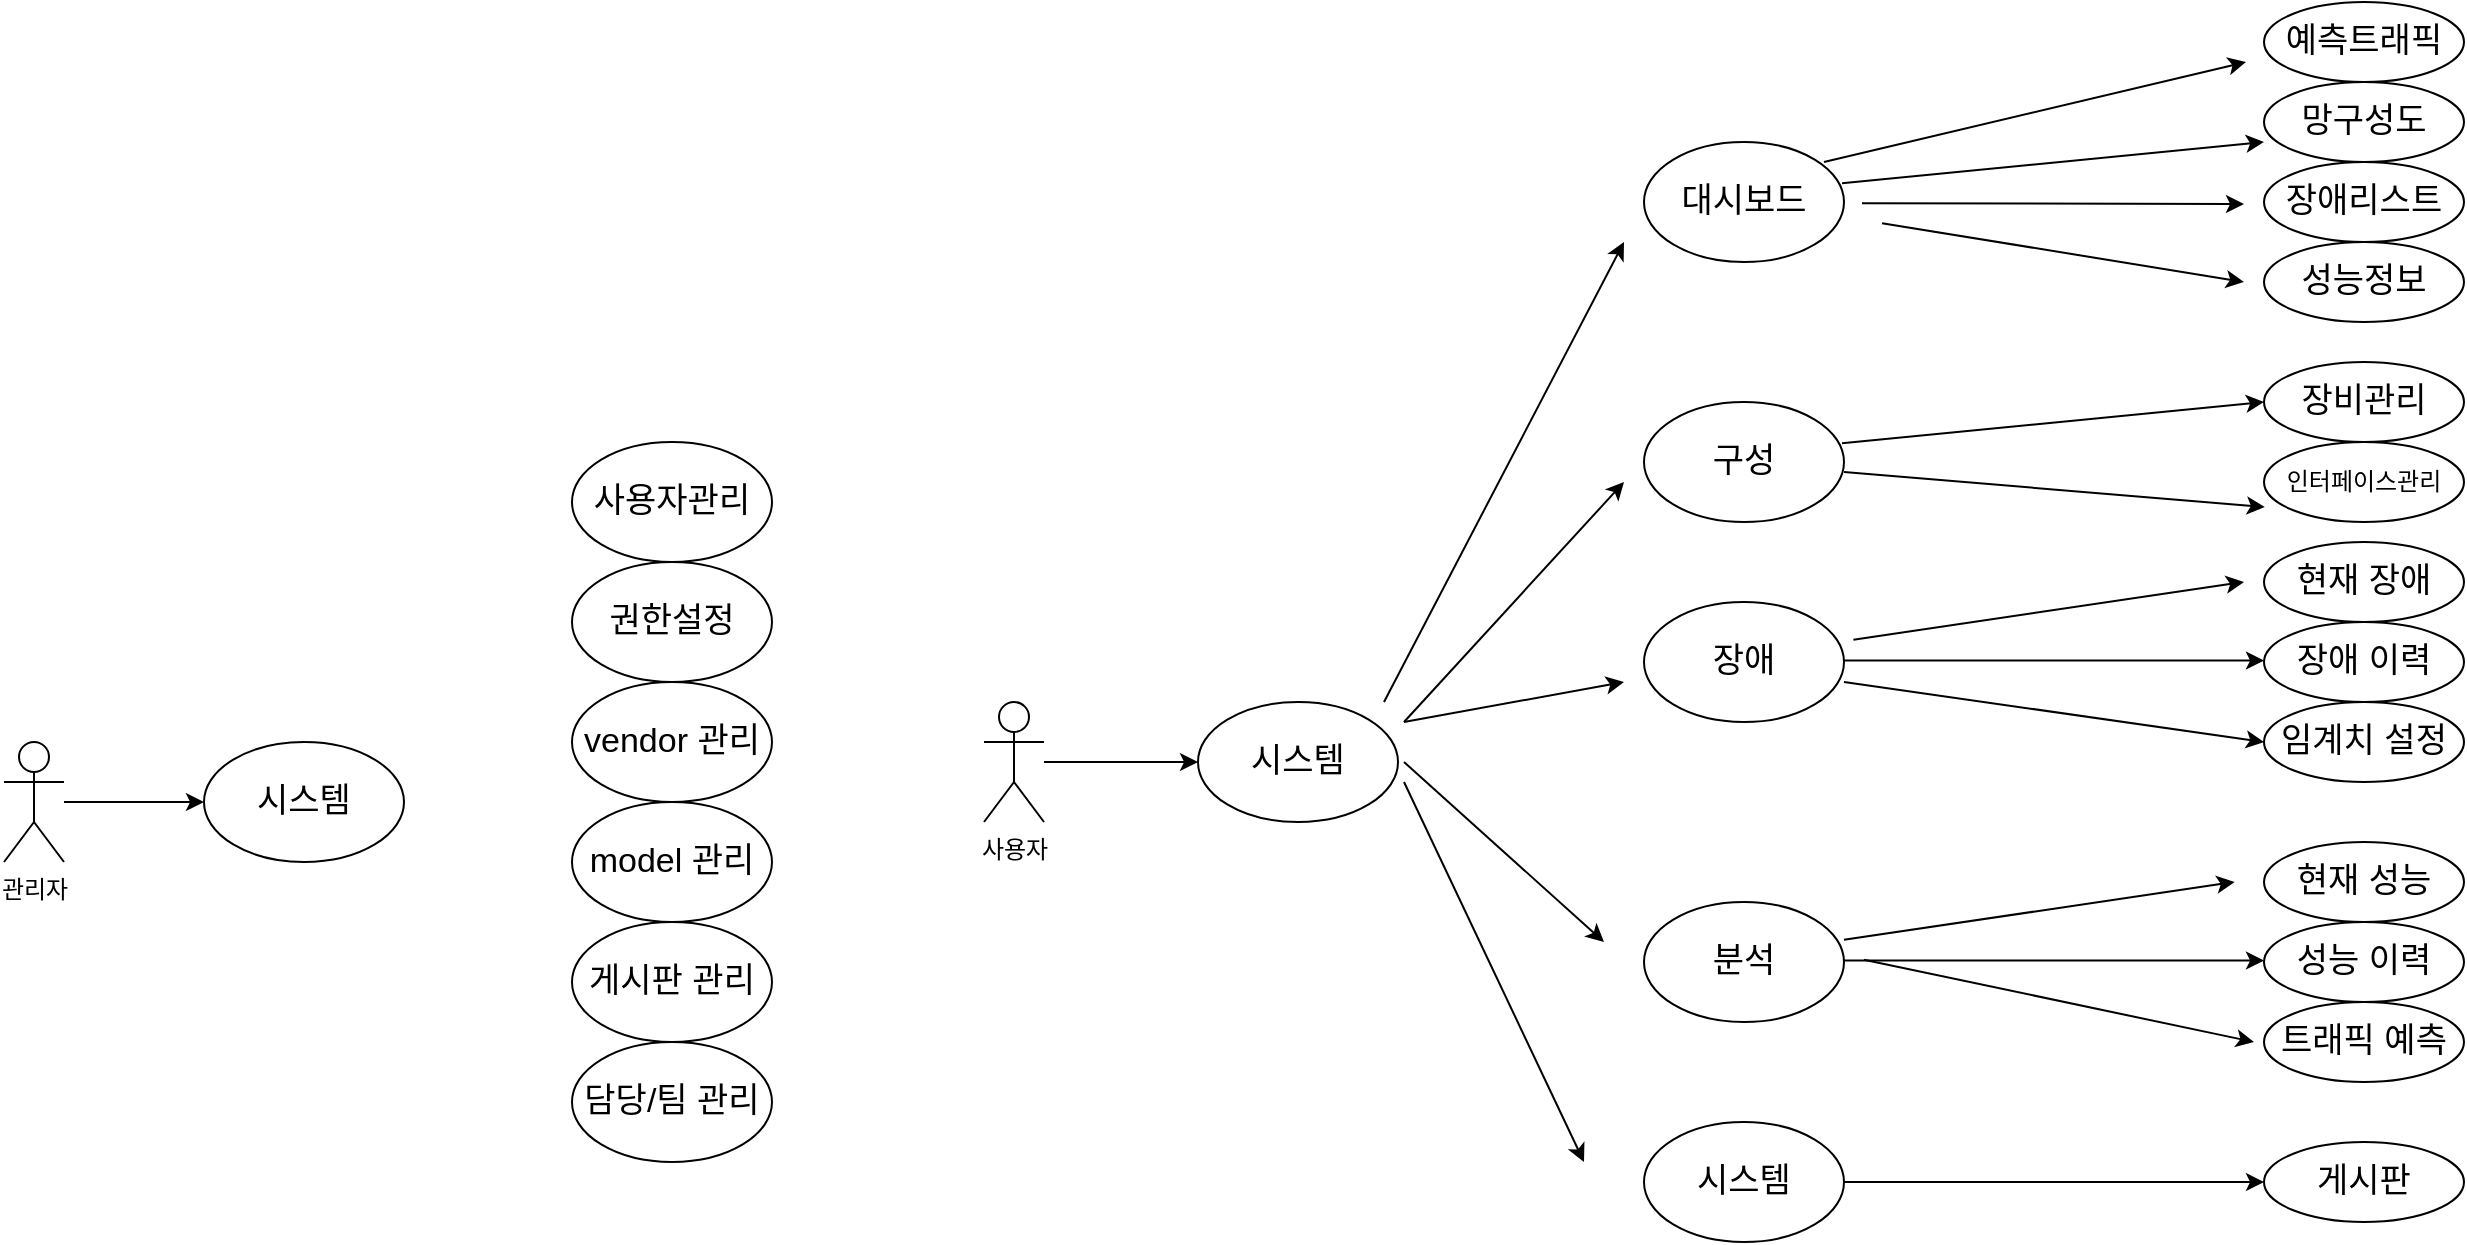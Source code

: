 <mxfile version="13.7.5" type="github">
  <diagram id="CMNNF_iN8LCqm6YEhbqh" name="Page-1">
    <mxGraphModel dx="607" dy="1705" grid="1" gridSize="10" guides="1" tooltips="1" connect="1" arrows="1" fold="1" page="1" pageScale="1" pageWidth="827" pageHeight="1169" math="0" shadow="0">
      <root>
        <mxCell id="0" />
        <mxCell id="1" parent="0" />
        <mxCell id="xpe-EQebToKwT1VYYYNh-7" value="" style="edgeStyle=orthogonalEdgeStyle;rounded=0;orthogonalLoop=1;jettySize=auto;html=1;" edge="1" parent="1" source="xpe-EQebToKwT1VYYYNh-1" target="xpe-EQebToKwT1VYYYNh-6">
          <mxGeometry relative="1" as="geometry" />
        </mxCell>
        <mxCell id="xpe-EQebToKwT1VYYYNh-1" value="관리자" style="shape=umlActor;verticalLabelPosition=bottom;verticalAlign=top;html=1;outlineConnect=0;" vertex="1" parent="1">
          <mxGeometry x="130" y="250" width="30" height="60" as="geometry" />
        </mxCell>
        <mxCell id="xpe-EQebToKwT1VYYYNh-16" value="" style="edgeStyle=orthogonalEdgeStyle;rounded=0;orthogonalLoop=1;jettySize=auto;html=1;" edge="1" parent="1" source="xpe-EQebToKwT1VYYYNh-3" target="xpe-EQebToKwT1VYYYNh-15">
          <mxGeometry relative="1" as="geometry" />
        </mxCell>
        <mxCell id="xpe-EQebToKwT1VYYYNh-3" value="사용자" style="shape=umlActor;verticalLabelPosition=bottom;verticalAlign=top;html=1;outlineConnect=0;" vertex="1" parent="1">
          <mxGeometry x="620" y="230" width="30" height="60" as="geometry" />
        </mxCell>
        <mxCell id="xpe-EQebToKwT1VYYYNh-6" value="&lt;font style=&quot;font-size: 17px&quot;&gt;시스템&lt;/font&gt;" style="ellipse;whiteSpace=wrap;html=1;" vertex="1" parent="1">
          <mxGeometry x="230" y="250" width="100" height="60" as="geometry" />
        </mxCell>
        <mxCell id="xpe-EQebToKwT1VYYYNh-9" value="&lt;span style=&quot;font-size: 17px&quot;&gt;권한설정&lt;/span&gt;" style="ellipse;whiteSpace=wrap;html=1;" vertex="1" parent="1">
          <mxGeometry x="414" y="160" width="100" height="60" as="geometry" />
        </mxCell>
        <mxCell id="xpe-EQebToKwT1VYYYNh-10" value="&lt;font style=&quot;font-size: 17px&quot;&gt;사용자관리&lt;/font&gt;" style="ellipse;whiteSpace=wrap;html=1;" vertex="1" parent="1">
          <mxGeometry x="414" y="100" width="100" height="60" as="geometry" />
        </mxCell>
        <mxCell id="xpe-EQebToKwT1VYYYNh-11" value="&lt;span style=&quot;font-size: 17px&quot;&gt;vendor 관리&lt;/span&gt;" style="ellipse;whiteSpace=wrap;html=1;" vertex="1" parent="1">
          <mxGeometry x="414" y="220" width="100" height="60" as="geometry" />
        </mxCell>
        <mxCell id="xpe-EQebToKwT1VYYYNh-12" value="&lt;font style=&quot;font-size: 17px&quot;&gt;model 관리&lt;/font&gt;" style="ellipse;whiteSpace=wrap;html=1;" vertex="1" parent="1">
          <mxGeometry x="414" y="280" width="100" height="60" as="geometry" />
        </mxCell>
        <mxCell id="xpe-EQebToKwT1VYYYNh-13" value="&lt;span style=&quot;font-size: 17px&quot;&gt;담당/팀 관리&lt;/span&gt;" style="ellipse;whiteSpace=wrap;html=1;" vertex="1" parent="1">
          <mxGeometry x="414" y="400" width="100" height="60" as="geometry" />
        </mxCell>
        <mxCell id="xpe-EQebToKwT1VYYYNh-14" value="&lt;font style=&quot;font-size: 17px&quot;&gt;게시판 관리&lt;/font&gt;" style="ellipse;whiteSpace=wrap;html=1;" vertex="1" parent="1">
          <mxGeometry x="414" y="340" width="100" height="60" as="geometry" />
        </mxCell>
        <mxCell id="xpe-EQebToKwT1VYYYNh-15" value="&lt;font style=&quot;font-size: 17px&quot;&gt;시스템&lt;/font&gt;" style="ellipse;whiteSpace=wrap;html=1;" vertex="1" parent="1">
          <mxGeometry x="727" y="230" width="100" height="60" as="geometry" />
        </mxCell>
        <mxCell id="xpe-EQebToKwT1VYYYNh-19" value="&lt;span style=&quot;font-size: 17px&quot;&gt;구성&lt;/span&gt;" style="ellipse;whiteSpace=wrap;html=1;" vertex="1" parent="1">
          <mxGeometry x="950" y="80" width="100" height="60" as="geometry" />
        </mxCell>
        <mxCell id="xpe-EQebToKwT1VYYYNh-20" value="&lt;font style=&quot;font-size: 17px&quot;&gt;대시보드&lt;/font&gt;" style="ellipse;whiteSpace=wrap;html=1;" vertex="1" parent="1">
          <mxGeometry x="950" y="-50" width="100" height="60" as="geometry" />
        </mxCell>
        <mxCell id="xpe-EQebToKwT1VYYYNh-21" value="&lt;span style=&quot;font-size: 17px&quot;&gt;장애&lt;/span&gt;" style="ellipse;whiteSpace=wrap;html=1;" vertex="1" parent="1">
          <mxGeometry x="950" y="180" width="100" height="60" as="geometry" />
        </mxCell>
        <mxCell id="xpe-EQebToKwT1VYYYNh-22" value="&lt;span style=&quot;font-size: 17px&quot;&gt;분석&lt;/span&gt;" style="ellipse;whiteSpace=wrap;html=1;" vertex="1" parent="1">
          <mxGeometry x="950" y="330" width="100" height="60" as="geometry" />
        </mxCell>
        <mxCell id="xpe-EQebToKwT1VYYYNh-43" value="" style="edgeStyle=orthogonalEdgeStyle;rounded=0;orthogonalLoop=1;jettySize=auto;html=1;entryX=0;entryY=0.5;entryDx=0;entryDy=0;" edge="1" parent="1" source="xpe-EQebToKwT1VYYYNh-23" target="xpe-EQebToKwT1VYYYNh-41">
          <mxGeometry relative="1" as="geometry">
            <mxPoint x="1130" y="470" as="targetPoint" />
          </mxGeometry>
        </mxCell>
        <mxCell id="xpe-EQebToKwT1VYYYNh-23" value="&lt;span style=&quot;font-size: 17px&quot;&gt;시스템&lt;/span&gt;" style="ellipse;whiteSpace=wrap;html=1;" vertex="1" parent="1">
          <mxGeometry x="950" y="440" width="100" height="60" as="geometry" />
        </mxCell>
        <mxCell id="xpe-EQebToKwT1VYYYNh-27" value="&lt;span style=&quot;font-size: 17px&quot;&gt;망구성도&lt;/span&gt;" style="ellipse;whiteSpace=wrap;html=1;" vertex="1" parent="1">
          <mxGeometry x="1260" y="-80" width="100" height="40" as="geometry" />
        </mxCell>
        <mxCell id="xpe-EQebToKwT1VYYYNh-28" value="&lt;span style=&quot;font-size: 17px&quot;&gt;예측트래픽&lt;/span&gt;" style="ellipse;whiteSpace=wrap;html=1;" vertex="1" parent="1">
          <mxGeometry x="1260" y="-120" width="100" height="40" as="geometry" />
        </mxCell>
        <mxCell id="xpe-EQebToKwT1VYYYNh-29" value="&lt;span style=&quot;font-size: 17px&quot;&gt;장애리스트&lt;/span&gt;" style="ellipse;whiteSpace=wrap;html=1;" vertex="1" parent="1">
          <mxGeometry x="1260" y="-40" width="100" height="40" as="geometry" />
        </mxCell>
        <mxCell id="xpe-EQebToKwT1VYYYNh-30" value="&lt;span style=&quot;font-size: 17px&quot;&gt;성능정보&lt;/span&gt;" style="ellipse;whiteSpace=wrap;html=1;" vertex="1" parent="1">
          <mxGeometry x="1260" width="100" height="40" as="geometry" />
        </mxCell>
        <mxCell id="xpe-EQebToKwT1VYYYNh-32" value="&lt;span style=&quot;font-size: 17px&quot;&gt;장비관리&lt;/span&gt;" style="ellipse;whiteSpace=wrap;html=1;" vertex="1" parent="1">
          <mxGeometry x="1260" y="60" width="100" height="40" as="geometry" />
        </mxCell>
        <mxCell id="xpe-EQebToKwT1VYYYNh-33" value="&lt;font style=&quot;font-size: 12px&quot;&gt;인터페이스관리&lt;/font&gt;" style="ellipse;whiteSpace=wrap;html=1;" vertex="1" parent="1">
          <mxGeometry x="1260" y="100" width="100" height="40" as="geometry" />
        </mxCell>
        <mxCell id="xpe-EQebToKwT1VYYYNh-34" value="&lt;span style=&quot;font-size: 17px&quot;&gt;현재 장애&lt;/span&gt;" style="ellipse;whiteSpace=wrap;html=1;" vertex="1" parent="1">
          <mxGeometry x="1260" y="150" width="100" height="40" as="geometry" />
        </mxCell>
        <mxCell id="xpe-EQebToKwT1VYYYNh-35" value="&lt;span style=&quot;font-size: 17px&quot;&gt;장애 이력&lt;/span&gt;" style="ellipse;whiteSpace=wrap;html=1;" vertex="1" parent="1">
          <mxGeometry x="1260" y="190" width="100" height="40" as="geometry" />
        </mxCell>
        <mxCell id="xpe-EQebToKwT1VYYYNh-36" value="&lt;span style=&quot;font-size: 17px&quot;&gt;임계치 설정&lt;/span&gt;" style="ellipse;whiteSpace=wrap;html=1;" vertex="1" parent="1">
          <mxGeometry x="1260" y="230" width="100" height="40" as="geometry" />
        </mxCell>
        <mxCell id="xpe-EQebToKwT1VYYYNh-38" value="&lt;span style=&quot;font-size: 17px&quot;&gt;현재 성능&lt;/span&gt;" style="ellipse;whiteSpace=wrap;html=1;" vertex="1" parent="1">
          <mxGeometry x="1260" y="300" width="100" height="40" as="geometry" />
        </mxCell>
        <mxCell id="xpe-EQebToKwT1VYYYNh-39" value="&lt;span style=&quot;font-size: 17px&quot;&gt;성능 이력&lt;/span&gt;" style="ellipse;whiteSpace=wrap;html=1;" vertex="1" parent="1">
          <mxGeometry x="1260" y="340" width="100" height="40" as="geometry" />
        </mxCell>
        <mxCell id="xpe-EQebToKwT1VYYYNh-40" value="&lt;span style=&quot;font-size: 17px&quot;&gt;트래픽 예측&lt;/span&gt;" style="ellipse;whiteSpace=wrap;html=1;" vertex="1" parent="1">
          <mxGeometry x="1260" y="380" width="100" height="40" as="geometry" />
        </mxCell>
        <mxCell id="xpe-EQebToKwT1VYYYNh-41" value="&lt;span style=&quot;font-size: 17px&quot;&gt;게시판&lt;/span&gt;" style="ellipse;whiteSpace=wrap;html=1;" vertex="1" parent="1">
          <mxGeometry x="1260" y="450" width="100" height="40" as="geometry" />
        </mxCell>
        <mxCell id="xpe-EQebToKwT1VYYYNh-44" value="" style="edgeStyle=orthogonalEdgeStyle;rounded=0;orthogonalLoop=1;jettySize=auto;html=1;entryX=0;entryY=0.5;entryDx=0;entryDy=0;" edge="1" parent="1">
          <mxGeometry relative="1" as="geometry">
            <mxPoint x="1050" y="359.29" as="sourcePoint" />
            <mxPoint x="1260.0" y="359.29" as="targetPoint" />
          </mxGeometry>
        </mxCell>
        <mxCell id="xpe-EQebToKwT1VYYYNh-45" value="" style="edgeStyle=orthogonalEdgeStyle;rounded=0;orthogonalLoop=1;jettySize=auto;html=1;entryX=0;entryY=0.5;entryDx=0;entryDy=0;" edge="1" parent="1">
          <mxGeometry relative="1" as="geometry">
            <mxPoint x="1050" y="209.29" as="sourcePoint" />
            <mxPoint x="1260.0" y="209.29" as="targetPoint" />
          </mxGeometry>
        </mxCell>
        <mxCell id="xpe-EQebToKwT1VYYYNh-48" value="" style="endArrow=classic;html=1;" edge="1" parent="1">
          <mxGeometry width="50" height="50" relative="1" as="geometry">
            <mxPoint x="820" y="230" as="sourcePoint" />
            <mxPoint x="940" as="targetPoint" />
          </mxGeometry>
        </mxCell>
        <mxCell id="xpe-EQebToKwT1VYYYNh-49" value="" style="endArrow=classic;html=1;" edge="1" parent="1">
          <mxGeometry width="50" height="50" relative="1" as="geometry">
            <mxPoint x="830" y="270" as="sourcePoint" />
            <mxPoint x="920" y="460" as="targetPoint" />
          </mxGeometry>
        </mxCell>
        <mxCell id="xpe-EQebToKwT1VYYYNh-50" value="" style="endArrow=classic;html=1;" edge="1" parent="1">
          <mxGeometry width="50" height="50" relative="1" as="geometry">
            <mxPoint x="830" y="260" as="sourcePoint" />
            <mxPoint x="930" y="350" as="targetPoint" />
          </mxGeometry>
        </mxCell>
        <mxCell id="xpe-EQebToKwT1VYYYNh-51" value="" style="endArrow=classic;html=1;" edge="1" parent="1">
          <mxGeometry width="50" height="50" relative="1" as="geometry">
            <mxPoint x="830" y="240" as="sourcePoint" />
            <mxPoint x="940" y="220" as="targetPoint" />
          </mxGeometry>
        </mxCell>
        <mxCell id="xpe-EQebToKwT1VYYYNh-52" value="" style="endArrow=classic;html=1;" edge="1" parent="1">
          <mxGeometry width="50" height="50" relative="1" as="geometry">
            <mxPoint x="830" y="240" as="sourcePoint" />
            <mxPoint x="940" y="120" as="targetPoint" />
          </mxGeometry>
        </mxCell>
        <mxCell id="xpe-EQebToKwT1VYYYNh-54" value="" style="endArrow=classic;html=1;exitX=1.047;exitY=0.314;exitDx=0;exitDy=0;exitPerimeter=0;" edge="1" parent="1" source="xpe-EQebToKwT1VYYYNh-21">
          <mxGeometry width="50" height="50" relative="1" as="geometry">
            <mxPoint x="1050" y="210" as="sourcePoint" />
            <mxPoint x="1250" y="170" as="targetPoint" />
          </mxGeometry>
        </mxCell>
        <mxCell id="xpe-EQebToKwT1VYYYNh-56" value="" style="endArrow=classic;html=1;entryX=0;entryY=0.5;entryDx=0;entryDy=0;exitX=1;exitY=0.667;exitDx=0;exitDy=0;exitPerimeter=0;" edge="1" parent="1" source="xpe-EQebToKwT1VYYYNh-21" target="xpe-EQebToKwT1VYYYNh-36">
          <mxGeometry width="50" height="50" relative="1" as="geometry">
            <mxPoint x="1060" y="220" as="sourcePoint" />
            <mxPoint x="1260" y="180" as="targetPoint" />
          </mxGeometry>
        </mxCell>
        <mxCell id="xpe-EQebToKwT1VYYYNh-57" value="" style="endArrow=classic;html=1;entryX=0.004;entryY=0.814;entryDx=0;entryDy=0;exitX=1;exitY=0.667;exitDx=0;exitDy=0;exitPerimeter=0;entryPerimeter=0;" edge="1" parent="1" target="xpe-EQebToKwT1VYYYNh-33">
          <mxGeometry width="50" height="50" relative="1" as="geometry">
            <mxPoint x="1050" y="115.01" as="sourcePoint" />
            <mxPoint x="1260.0" y="144.99" as="targetPoint" />
          </mxGeometry>
        </mxCell>
        <mxCell id="xpe-EQebToKwT1VYYYNh-58" value="" style="endArrow=classic;html=1;entryX=0;entryY=0.5;entryDx=0;entryDy=0;exitX=0.99;exitY=0.343;exitDx=0;exitDy=0;exitPerimeter=0;" edge="1" parent="1" source="xpe-EQebToKwT1VYYYNh-19" target="xpe-EQebToKwT1VYYYNh-32">
          <mxGeometry width="50" height="50" relative="1" as="geometry">
            <mxPoint x="1060" y="100" as="sourcePoint" />
            <mxPoint x="1270.4" y="142.56" as="targetPoint" />
          </mxGeometry>
        </mxCell>
        <mxCell id="xpe-EQebToKwT1VYYYNh-59" value="" style="endArrow=classic;html=1;entryX=0;entryY=0.5;entryDx=0;entryDy=0;exitX=0.99;exitY=0.343;exitDx=0;exitDy=0;exitPerimeter=0;" edge="1" parent="1">
          <mxGeometry width="50" height="50" relative="1" as="geometry">
            <mxPoint x="1049.0" y="-29.42" as="sourcePoint" />
            <mxPoint x="1260.0" y="-50" as="targetPoint" />
          </mxGeometry>
        </mxCell>
        <mxCell id="xpe-EQebToKwT1VYYYNh-60" value="" style="endArrow=classic;html=1;exitX=0.99;exitY=0.343;exitDx=0;exitDy=0;exitPerimeter=0;" edge="1" parent="1">
          <mxGeometry width="50" height="50" relative="1" as="geometry">
            <mxPoint x="1059.0" y="-19.42" as="sourcePoint" />
            <mxPoint x="1250" y="-19" as="targetPoint" />
          </mxGeometry>
        </mxCell>
        <mxCell id="xpe-EQebToKwT1VYYYNh-61" value="" style="endArrow=classic;html=1;exitX=0.99;exitY=0.343;exitDx=0;exitDy=0;exitPerimeter=0;" edge="1" parent="1">
          <mxGeometry width="50" height="50" relative="1" as="geometry">
            <mxPoint x="1069.0" y="-9.42" as="sourcePoint" />
            <mxPoint x="1250" y="20" as="targetPoint" />
          </mxGeometry>
        </mxCell>
        <mxCell id="xpe-EQebToKwT1VYYYNh-62" value="" style="endArrow=classic;html=1;exitX=0.99;exitY=0.343;exitDx=0;exitDy=0;exitPerimeter=0;" edge="1" parent="1">
          <mxGeometry width="50" height="50" relative="1" as="geometry">
            <mxPoint x="1040.0" y="-40.0" as="sourcePoint" />
            <mxPoint x="1251" y="-90" as="targetPoint" />
          </mxGeometry>
        </mxCell>
        <mxCell id="xpe-EQebToKwT1VYYYNh-63" value="" style="endArrow=classic;html=1;exitX=1.047;exitY=0.314;exitDx=0;exitDy=0;exitPerimeter=0;" edge="1" parent="1">
          <mxGeometry width="50" height="50" relative="1" as="geometry">
            <mxPoint x="1050.0" y="348.84" as="sourcePoint" />
            <mxPoint x="1245.3" y="320" as="targetPoint" />
          </mxGeometry>
        </mxCell>
        <mxCell id="xpe-EQebToKwT1VYYYNh-64" value="" style="endArrow=classic;html=1;exitX=1.047;exitY=0.314;exitDx=0;exitDy=0;exitPerimeter=0;" edge="1" parent="1">
          <mxGeometry width="50" height="50" relative="1" as="geometry">
            <mxPoint x="1060" y="358.84" as="sourcePoint" />
            <mxPoint x="1255" y="400" as="targetPoint" />
          </mxGeometry>
        </mxCell>
      </root>
    </mxGraphModel>
  </diagram>
</mxfile>

